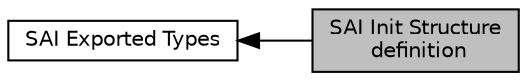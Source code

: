 digraph "SAI Init Structure definition"
{
  edge [fontname="Helvetica",fontsize="10",labelfontname="Helvetica",labelfontsize="10"];
  node [fontname="Helvetica",fontsize="10",shape=record];
  rankdir=LR;
  Node0 [label="SAI Init Structure\l definition",height=0.2,width=0.4,color="black", fillcolor="grey75", style="filled", fontcolor="black"];
  Node1 [label="SAI Exported Types",height=0.2,width=0.4,color="black", fillcolor="white", style="filled",URL="$group___s_a_i___exported___types.html"];
  Node1->Node0 [shape=plaintext, dir="back", style="solid"];
}
